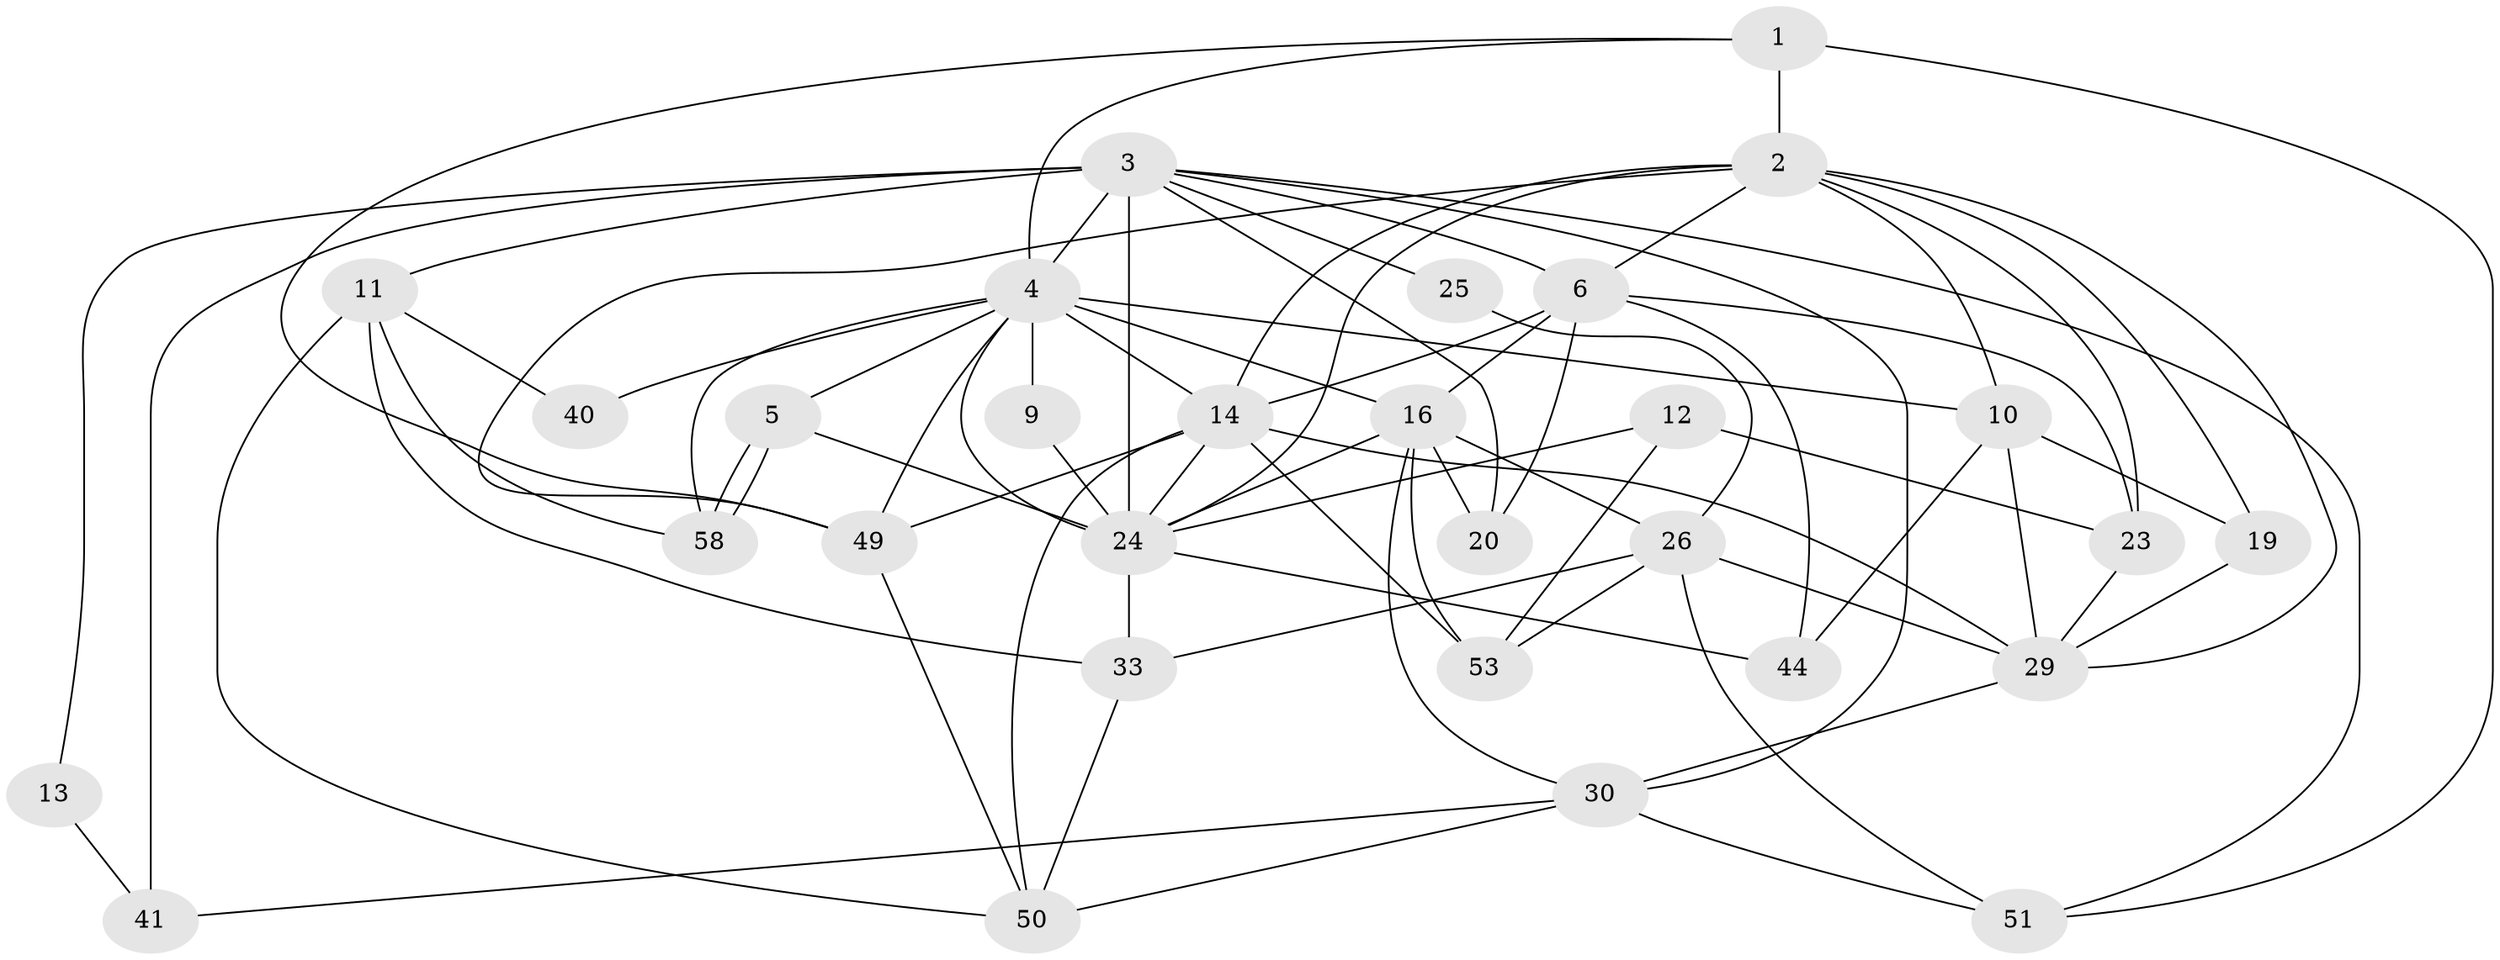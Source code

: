 // original degree distribution, {5: 0.22950819672131148, 4: 0.2786885245901639, 6: 0.13114754098360656, 2: 0.13114754098360656, 3: 0.22950819672131148}
// Generated by graph-tools (version 1.1) at 2025/15/03/09/25 04:15:07]
// undirected, 30 vertices, 76 edges
graph export_dot {
graph [start="1"]
  node [color=gray90,style=filled];
  1 [super="+7"];
  2 [super="+15"];
  3 [super="+37+38"];
  4 [super="+57+8"];
  5;
  6 [super="+22+35"];
  9;
  10 [super="+36"];
  11 [super="+55"];
  12;
  13;
  14 [super="+18+17"];
  16 [super="+56"];
  19;
  20 [super="+32"];
  23;
  24 [super="+60+48+27"];
  25;
  26 [super="+42+52"];
  29 [super="+31+54"];
  30 [super="+43"];
  33 [super="+47"];
  40;
  41;
  44;
  49 [super="+59"];
  50;
  51;
  53;
  58;
  1 -- 4;
  1 -- 49;
  1 -- 2 [weight=5];
  1 -- 51;
  2 -- 19;
  2 -- 49;
  2 -- 6;
  2 -- 10 [weight=2];
  2 -- 14;
  2 -- 23;
  2 -- 24;
  2 -- 29;
  3 -- 4;
  3 -- 41;
  3 -- 11 [weight=2];
  3 -- 30 [weight=2];
  3 -- 6;
  3 -- 20;
  3 -- 51;
  3 -- 24 [weight=2];
  3 -- 25;
  3 -- 13;
  4 -- 9;
  4 -- 49;
  4 -- 5;
  4 -- 58;
  4 -- 14;
  4 -- 24 [weight=2];
  4 -- 16 [weight=2];
  4 -- 40;
  4 -- 10;
  5 -- 58;
  5 -- 58;
  5 -- 24;
  6 -- 23;
  6 -- 14;
  6 -- 16;
  6 -- 44;
  6 -- 20;
  9 -- 24;
  10 -- 44;
  10 -- 19;
  10 -- 29;
  11 -- 50;
  11 -- 40;
  11 -- 58;
  11 -- 33;
  12 -- 53;
  12 -- 23;
  12 -- 24;
  13 -- 41;
  14 -- 49;
  14 -- 50;
  14 -- 53;
  14 -- 24;
  14 -- 29;
  16 -- 53;
  16 -- 24;
  16 -- 20;
  16 -- 30;
  16 -- 26;
  19 -- 29;
  23 -- 29;
  24 -- 44;
  24 -- 33;
  25 -- 26;
  26 -- 51;
  26 -- 33;
  26 -- 53;
  26 -- 29;
  29 -- 30;
  30 -- 50;
  30 -- 51;
  30 -- 41;
  33 -- 50;
  49 -- 50;
}
